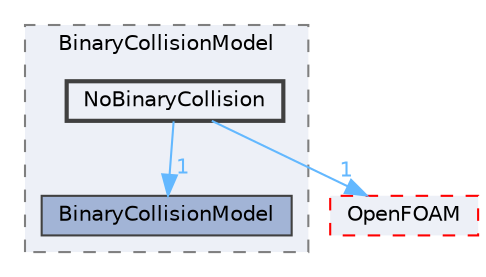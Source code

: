 digraph "src/lagrangian/DSMC/submodels/BinaryCollisionModel/NoBinaryCollision"
{
 // LATEX_PDF_SIZE
  bgcolor="transparent";
  edge [fontname=Helvetica,fontsize=10,labelfontname=Helvetica,labelfontsize=10];
  node [fontname=Helvetica,fontsize=10,shape=box,height=0.2,width=0.4];
  compound=true
  subgraph clusterdir_5a016b681099220922dbcc745c32c14c {
    graph [ bgcolor="#edf0f7", pencolor="grey50", label="BinaryCollisionModel", fontname=Helvetica,fontsize=10 style="filled,dashed", URL="dir_5a016b681099220922dbcc745c32c14c.html",tooltip=""]
  dir_e23bb4794f849857419d4f5482c38026 [label="BinaryCollisionModel", fillcolor="#a2b4d6", color="grey25", style="filled", URL="dir_e23bb4794f849857419d4f5482c38026.html",tooltip=""];
  dir_6dce9bf9ceac4e18a3a5100cc7cb682a [label="NoBinaryCollision", fillcolor="#edf0f7", color="grey25", style="filled,bold", URL="dir_6dce9bf9ceac4e18a3a5100cc7cb682a.html",tooltip=""];
  }
  dir_c5473ff19b20e6ec4dfe5c310b3778a8 [label="OpenFOAM", fillcolor="#edf0f7", color="red", style="filled,dashed", URL="dir_c5473ff19b20e6ec4dfe5c310b3778a8.html",tooltip=""];
  dir_6dce9bf9ceac4e18a3a5100cc7cb682a->dir_c5473ff19b20e6ec4dfe5c310b3778a8 [headlabel="1", labeldistance=1.5 headhref="dir_002533_002695.html" href="dir_002533_002695.html" color="steelblue1" fontcolor="steelblue1"];
  dir_6dce9bf9ceac4e18a3a5100cc7cb682a->dir_e23bb4794f849857419d4f5482c38026 [headlabel="1", labeldistance=1.5 headhref="dir_002533_000269.html" href="dir_002533_000269.html" color="steelblue1" fontcolor="steelblue1"];
}

